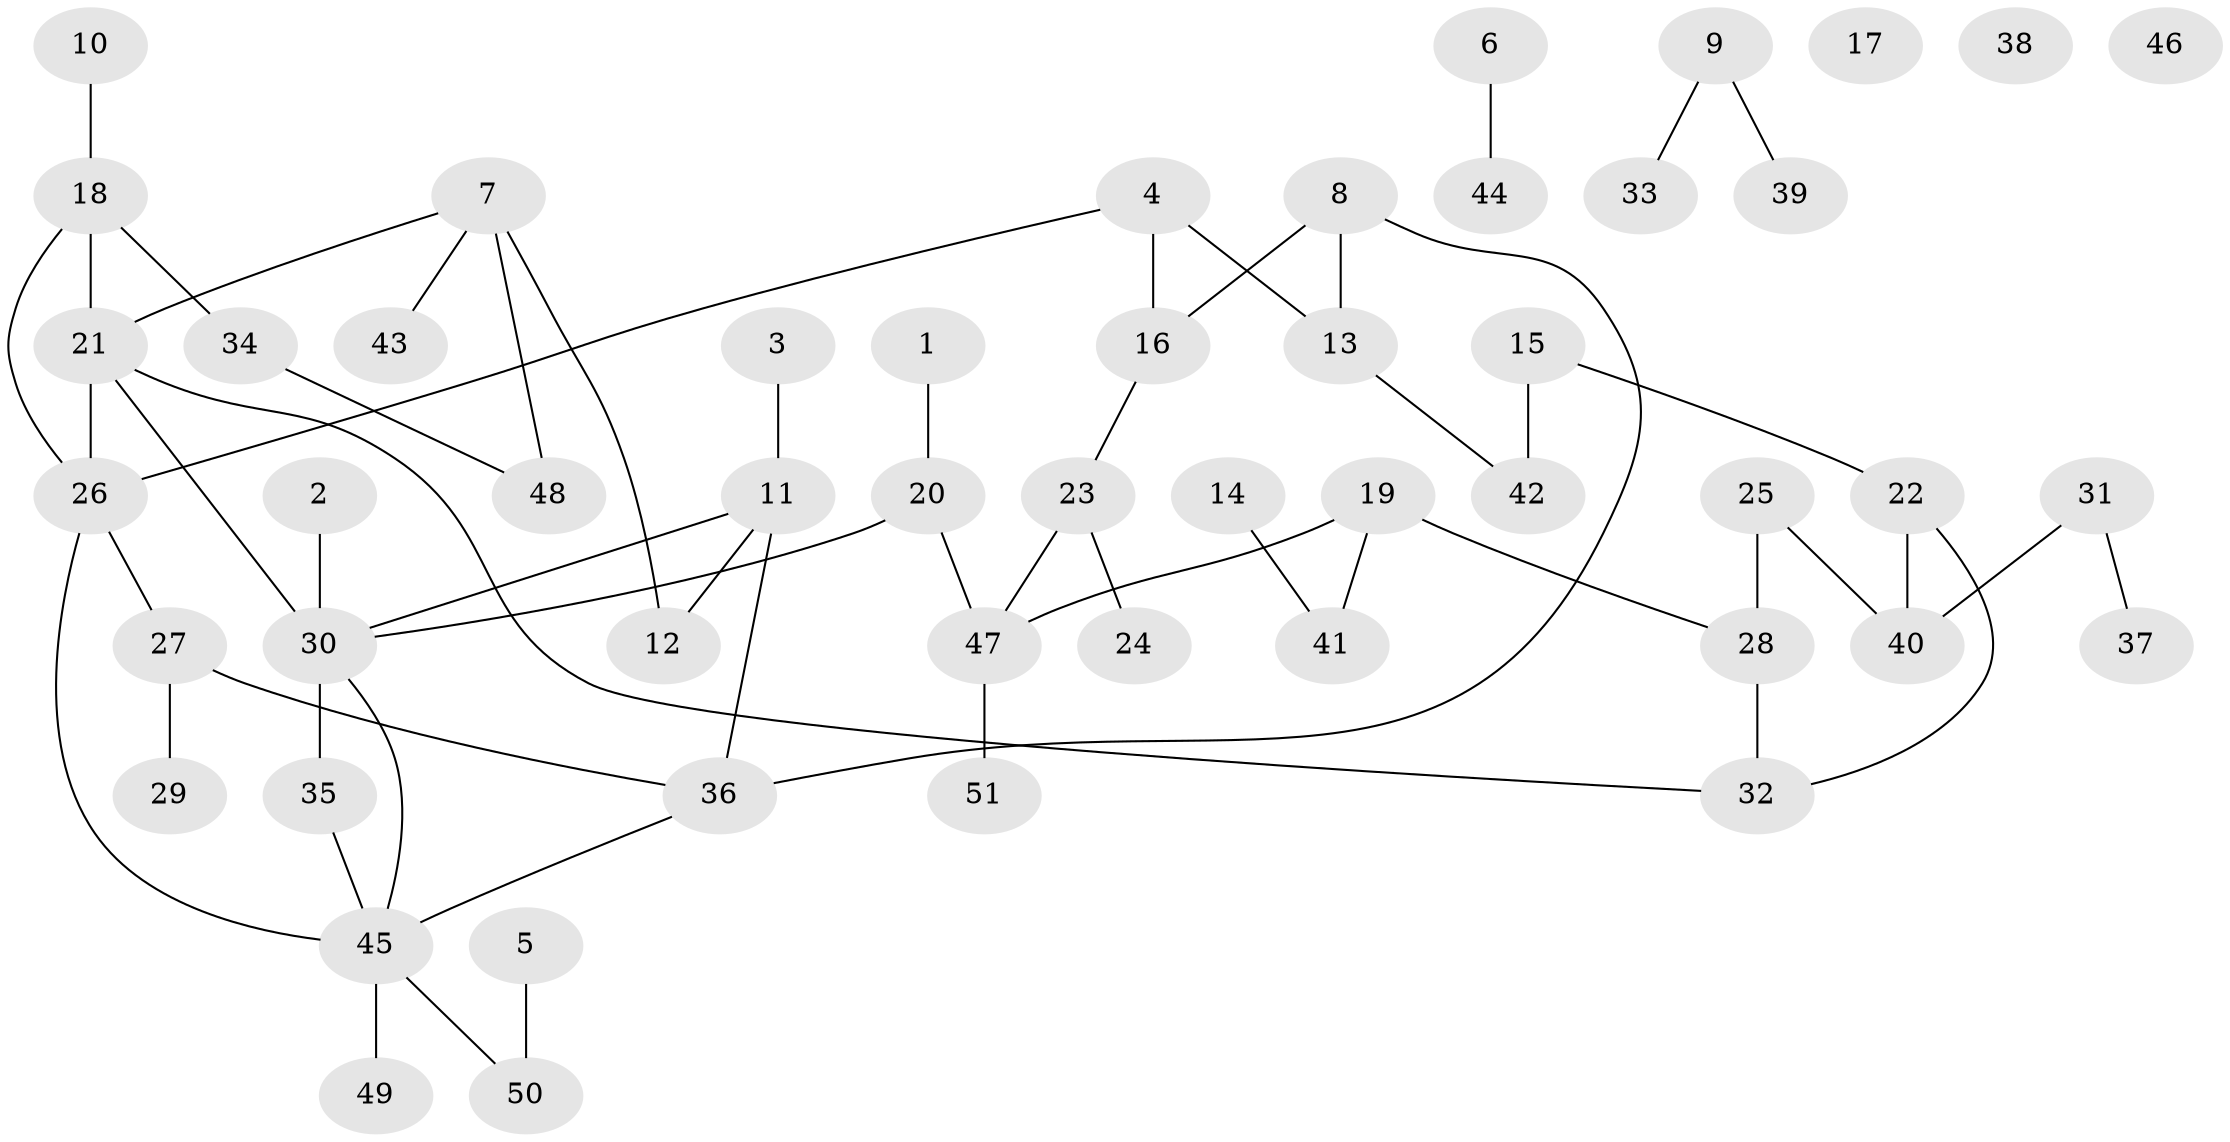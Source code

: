 // coarse degree distribution, {3: 0.32, 1: 0.2, 6: 0.12, 0: 0.2, 7: 0.04, 2: 0.12}
// Generated by graph-tools (version 1.1) at 2025/16/03/04/25 18:16:30]
// undirected, 51 vertices, 58 edges
graph export_dot {
graph [start="1"]
  node [color=gray90,style=filled];
  1;
  2;
  3;
  4;
  5;
  6;
  7;
  8;
  9;
  10;
  11;
  12;
  13;
  14;
  15;
  16;
  17;
  18;
  19;
  20;
  21;
  22;
  23;
  24;
  25;
  26;
  27;
  28;
  29;
  30;
  31;
  32;
  33;
  34;
  35;
  36;
  37;
  38;
  39;
  40;
  41;
  42;
  43;
  44;
  45;
  46;
  47;
  48;
  49;
  50;
  51;
  1 -- 20;
  2 -- 30;
  3 -- 11;
  4 -- 13;
  4 -- 16;
  4 -- 26;
  5 -- 50;
  6 -- 44;
  7 -- 12;
  7 -- 21;
  7 -- 43;
  7 -- 48;
  8 -- 13;
  8 -- 16;
  8 -- 36;
  9 -- 33;
  9 -- 39;
  10 -- 18;
  11 -- 12;
  11 -- 30;
  11 -- 36;
  13 -- 42;
  14 -- 41;
  15 -- 22;
  15 -- 42;
  16 -- 23;
  18 -- 21;
  18 -- 26;
  18 -- 34;
  19 -- 28;
  19 -- 41;
  19 -- 47;
  20 -- 30;
  20 -- 47;
  21 -- 26;
  21 -- 30;
  21 -- 32;
  22 -- 32;
  22 -- 40;
  23 -- 24;
  23 -- 47;
  25 -- 28;
  25 -- 40;
  26 -- 27;
  26 -- 45;
  27 -- 29;
  27 -- 36;
  28 -- 32;
  30 -- 35;
  30 -- 45;
  31 -- 37;
  31 -- 40;
  34 -- 48;
  35 -- 45;
  36 -- 45;
  45 -- 49;
  45 -- 50;
  47 -- 51;
}

